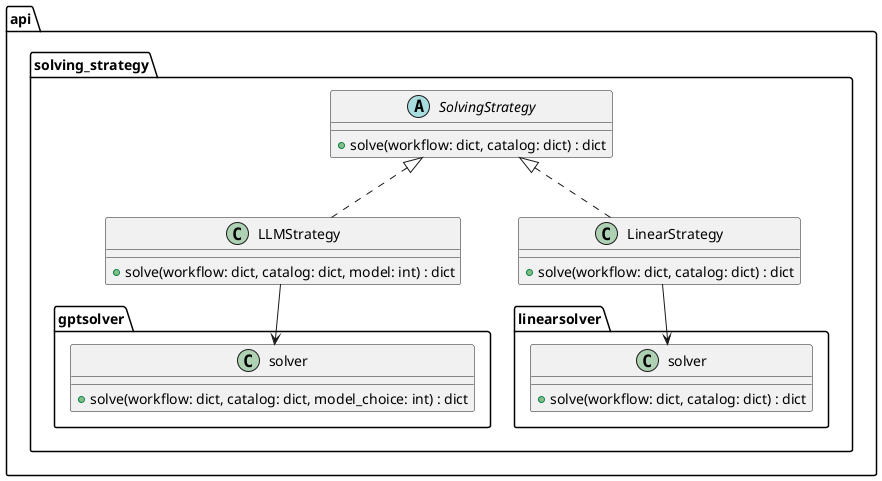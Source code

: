 @startuml
package api.solving_strategy {
    abstract SolvingStrategy {
        +solve(workflow: dict, catalog: dict) : dict
    }

    class LLMStrategy implements SolvingStrategy {
        +solve(workflow: dict, catalog: dict, model: int) : dict
    }

    class LinearStrategy implements SolvingStrategy {
        +solve(workflow: dict, catalog: dict) : dict
    }

    class linearsolver.solver {
        +solve(workflow: dict, catalog: dict) : dict
    }

    class gptsolver.solver {
        +solve(workflow: dict, catalog: dict, model_choice: int) : dict
    }

    LLMStrategy --> gptsolver.solver
    LinearStrategy --> linearsolver.solver
}
@enduml